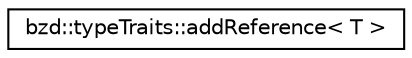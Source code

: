 digraph "Graphical Class Hierarchy"
{
  edge [fontname="Helvetica",fontsize="10",labelfontname="Helvetica",labelfontsize="10"];
  node [fontname="Helvetica",fontsize="10",shape=record];
  rankdir="LR";
  Node0 [label="bzd::typeTraits::addReference\< T \>",height=0.2,width=0.4,color="black", fillcolor="white", style="filled",URL="$structbzd_1_1typeTraits_1_1addReference.html"];
}
